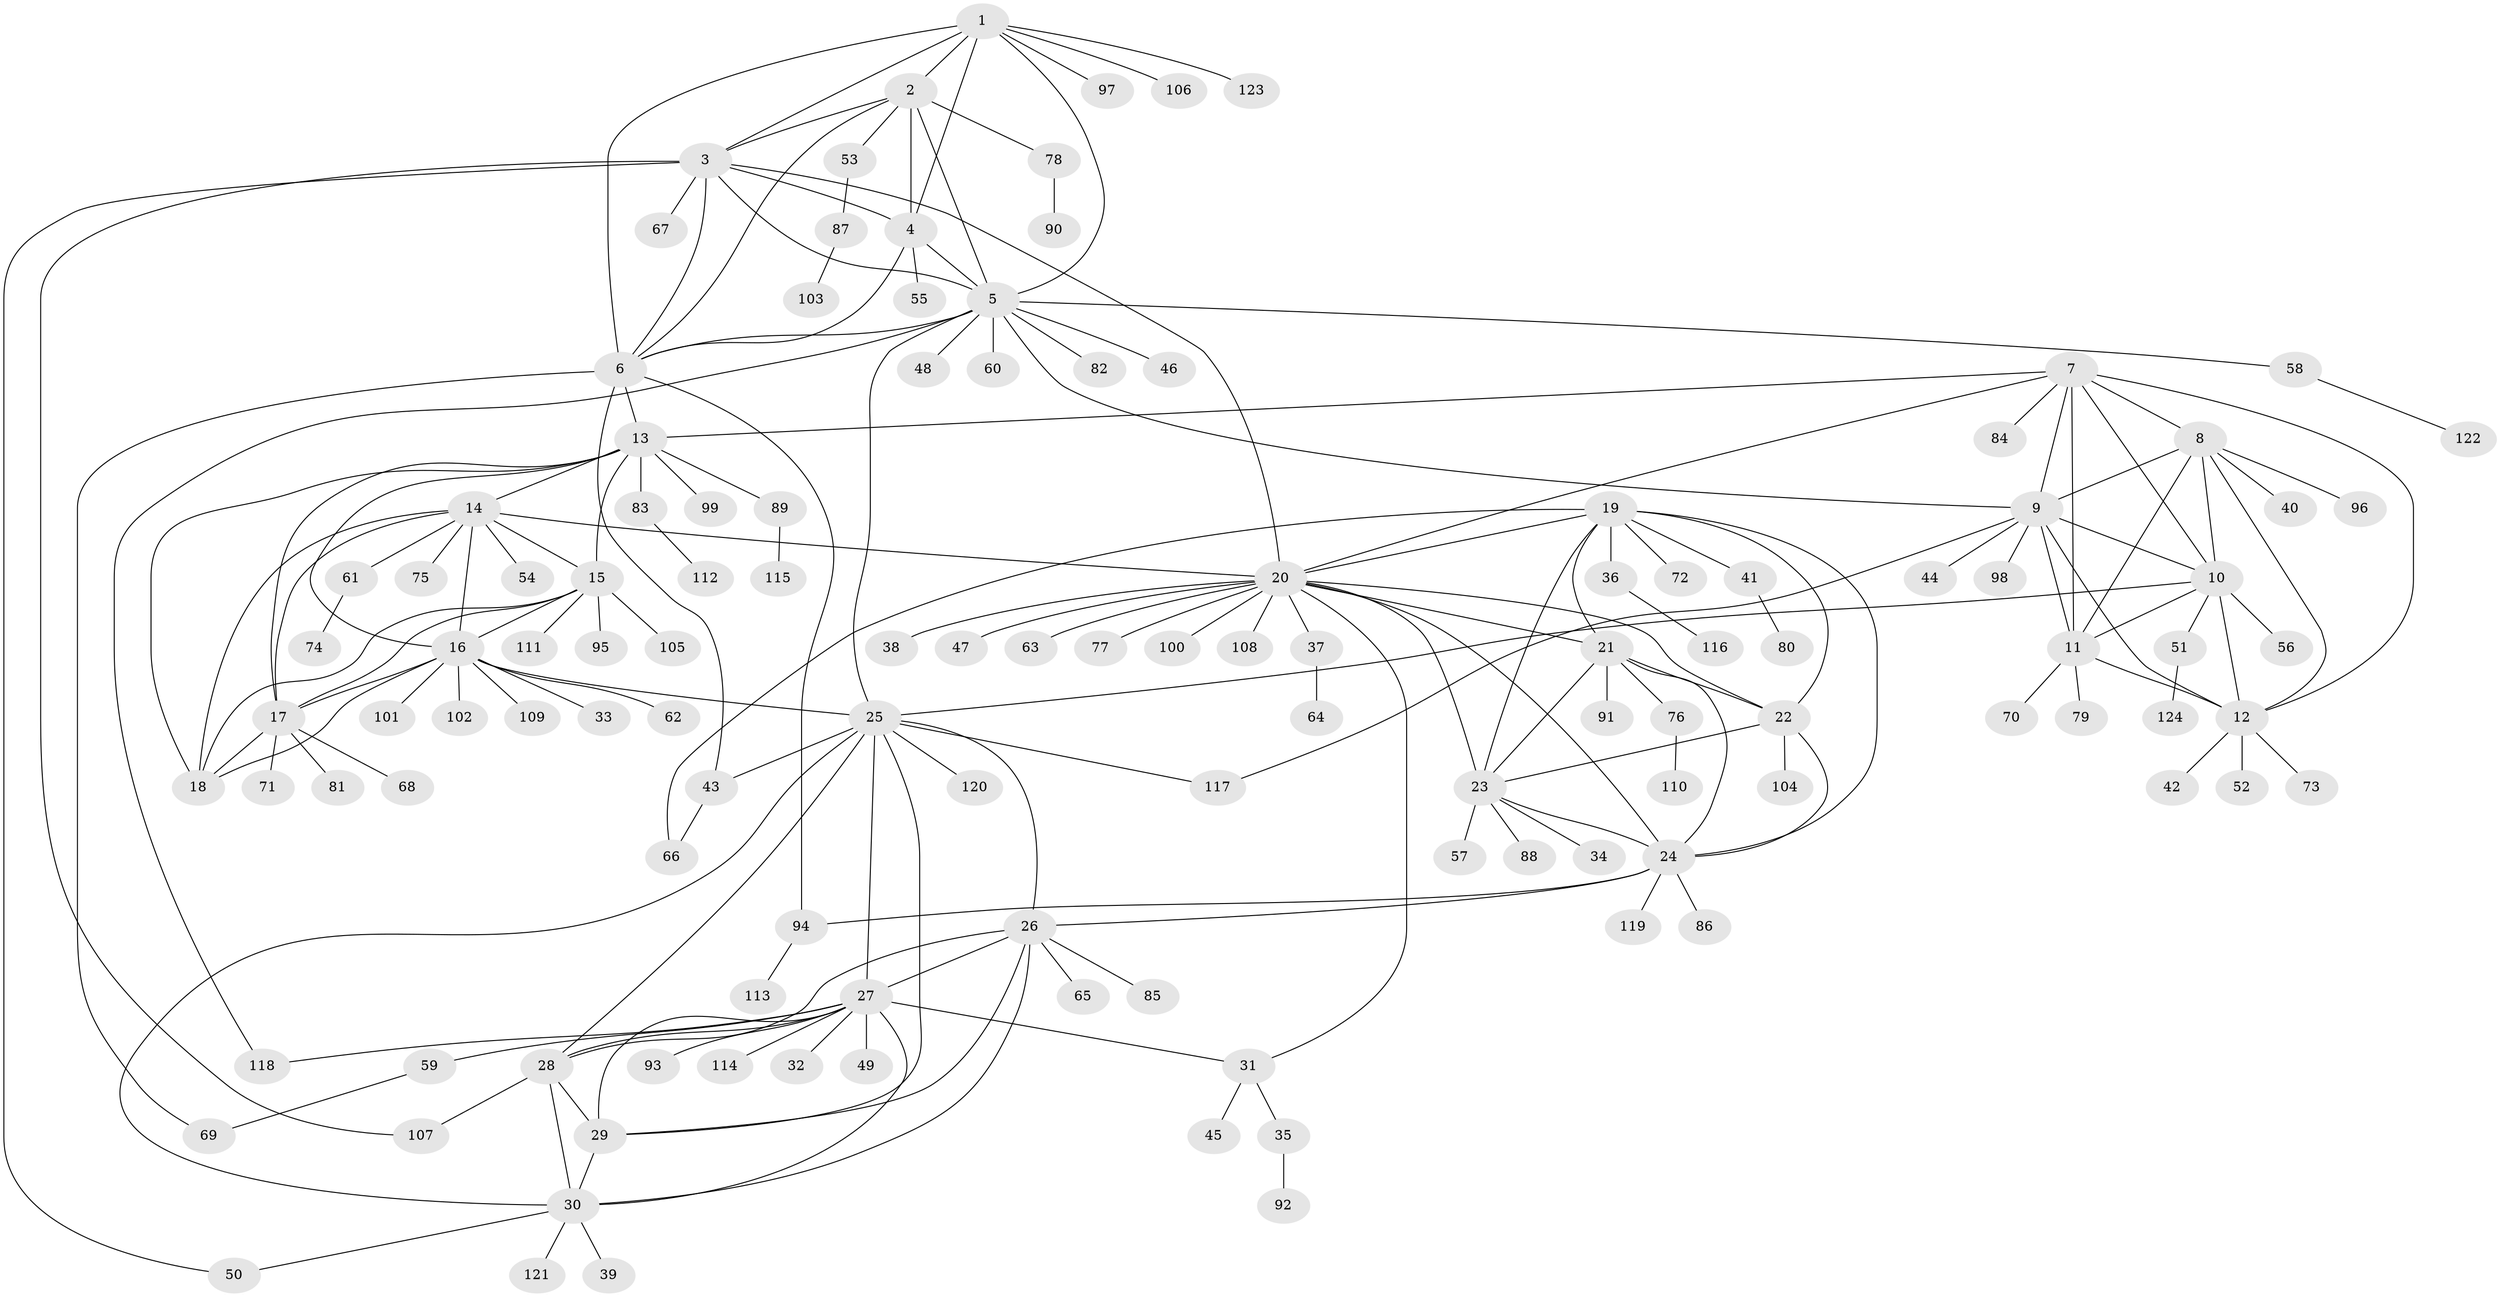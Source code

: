 // coarse degree distribution, {7: 0.06818181818181818, 8: 0.056818181818181816, 5: 0.045454545454545456, 12: 0.011363636363636364, 9: 0.022727272727272728, 6: 0.056818181818181816, 10: 0.011363636363636364, 15: 0.011363636363636364, 13: 0.011363636363636364, 3: 0.022727272727272728, 1: 0.4772727272727273, 2: 0.20454545454545456}
// Generated by graph-tools (version 1.1) at 2025/52/03/04/25 22:52:46]
// undirected, 124 vertices, 188 edges
graph export_dot {
  node [color=gray90,style=filled];
  1;
  2;
  3;
  4;
  5;
  6;
  7;
  8;
  9;
  10;
  11;
  12;
  13;
  14;
  15;
  16;
  17;
  18;
  19;
  20;
  21;
  22;
  23;
  24;
  25;
  26;
  27;
  28;
  29;
  30;
  31;
  32;
  33;
  34;
  35;
  36;
  37;
  38;
  39;
  40;
  41;
  42;
  43;
  44;
  45;
  46;
  47;
  48;
  49;
  50;
  51;
  52;
  53;
  54;
  55;
  56;
  57;
  58;
  59;
  60;
  61;
  62;
  63;
  64;
  65;
  66;
  67;
  68;
  69;
  70;
  71;
  72;
  73;
  74;
  75;
  76;
  77;
  78;
  79;
  80;
  81;
  82;
  83;
  84;
  85;
  86;
  87;
  88;
  89;
  90;
  91;
  92;
  93;
  94;
  95;
  96;
  97;
  98;
  99;
  100;
  101;
  102;
  103;
  104;
  105;
  106;
  107;
  108;
  109;
  110;
  111;
  112;
  113;
  114;
  115;
  116;
  117;
  118;
  119;
  120;
  121;
  122;
  123;
  124;
  1 -- 2;
  1 -- 3;
  1 -- 4;
  1 -- 5;
  1 -- 6;
  1 -- 97;
  1 -- 106;
  1 -- 123;
  2 -- 3;
  2 -- 4;
  2 -- 5;
  2 -- 6;
  2 -- 53;
  2 -- 78;
  3 -- 4;
  3 -- 5;
  3 -- 6;
  3 -- 20;
  3 -- 50;
  3 -- 67;
  3 -- 107;
  4 -- 5;
  4 -- 6;
  4 -- 55;
  5 -- 6;
  5 -- 9;
  5 -- 25;
  5 -- 46;
  5 -- 48;
  5 -- 58;
  5 -- 60;
  5 -- 82;
  5 -- 118;
  6 -- 13;
  6 -- 43;
  6 -- 69;
  6 -- 94;
  7 -- 8;
  7 -- 9;
  7 -- 10;
  7 -- 11;
  7 -- 12;
  7 -- 13;
  7 -- 20;
  7 -- 84;
  8 -- 9;
  8 -- 10;
  8 -- 11;
  8 -- 12;
  8 -- 40;
  8 -- 96;
  9 -- 10;
  9 -- 11;
  9 -- 12;
  9 -- 44;
  9 -- 98;
  9 -- 117;
  10 -- 11;
  10 -- 12;
  10 -- 25;
  10 -- 51;
  10 -- 56;
  11 -- 12;
  11 -- 70;
  11 -- 79;
  12 -- 42;
  12 -- 52;
  12 -- 73;
  13 -- 14;
  13 -- 15;
  13 -- 16;
  13 -- 17;
  13 -- 18;
  13 -- 83;
  13 -- 89;
  13 -- 99;
  14 -- 15;
  14 -- 16;
  14 -- 17;
  14 -- 18;
  14 -- 20;
  14 -- 54;
  14 -- 61;
  14 -- 75;
  15 -- 16;
  15 -- 17;
  15 -- 18;
  15 -- 95;
  15 -- 105;
  15 -- 111;
  16 -- 17;
  16 -- 18;
  16 -- 25;
  16 -- 33;
  16 -- 62;
  16 -- 101;
  16 -- 102;
  16 -- 109;
  17 -- 18;
  17 -- 68;
  17 -- 71;
  17 -- 81;
  19 -- 20;
  19 -- 21;
  19 -- 22;
  19 -- 23;
  19 -- 24;
  19 -- 36;
  19 -- 41;
  19 -- 66;
  19 -- 72;
  20 -- 21;
  20 -- 22;
  20 -- 23;
  20 -- 24;
  20 -- 31;
  20 -- 37;
  20 -- 38;
  20 -- 47;
  20 -- 63;
  20 -- 77;
  20 -- 100;
  20 -- 108;
  21 -- 22;
  21 -- 23;
  21 -- 24;
  21 -- 76;
  21 -- 91;
  22 -- 23;
  22 -- 24;
  22 -- 104;
  23 -- 24;
  23 -- 34;
  23 -- 57;
  23 -- 88;
  24 -- 26;
  24 -- 86;
  24 -- 94;
  24 -- 119;
  25 -- 26;
  25 -- 27;
  25 -- 28;
  25 -- 29;
  25 -- 30;
  25 -- 43;
  25 -- 117;
  25 -- 120;
  26 -- 27;
  26 -- 28;
  26 -- 29;
  26 -- 30;
  26 -- 65;
  26 -- 85;
  27 -- 28;
  27 -- 29;
  27 -- 30;
  27 -- 31;
  27 -- 32;
  27 -- 49;
  27 -- 59;
  27 -- 93;
  27 -- 114;
  27 -- 118;
  28 -- 29;
  28 -- 30;
  28 -- 107;
  29 -- 30;
  30 -- 39;
  30 -- 50;
  30 -- 121;
  31 -- 35;
  31 -- 45;
  35 -- 92;
  36 -- 116;
  37 -- 64;
  41 -- 80;
  43 -- 66;
  51 -- 124;
  53 -- 87;
  58 -- 122;
  59 -- 69;
  61 -- 74;
  76 -- 110;
  78 -- 90;
  83 -- 112;
  87 -- 103;
  89 -- 115;
  94 -- 113;
}
